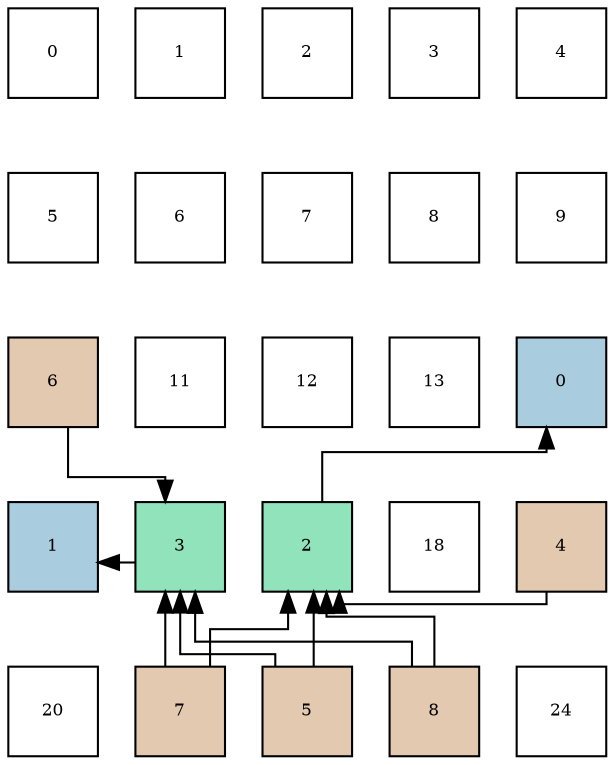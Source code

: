 digraph layout{
 rankdir=TB;
 splines=ortho;
 node [style=filled shape=square fixedsize=true width=0.6];
0[label="0", fontsize=8, fillcolor="#ffffff"];
1[label="1", fontsize=8, fillcolor="#ffffff"];
2[label="2", fontsize=8, fillcolor="#ffffff"];
3[label="3", fontsize=8, fillcolor="#ffffff"];
4[label="4", fontsize=8, fillcolor="#ffffff"];
5[label="5", fontsize=8, fillcolor="#ffffff"];
6[label="6", fontsize=8, fillcolor="#ffffff"];
7[label="7", fontsize=8, fillcolor="#ffffff"];
8[label="8", fontsize=8, fillcolor="#ffffff"];
9[label="9", fontsize=8, fillcolor="#ffffff"];
10[label="6", fontsize=8, fillcolor="#e3c9af"];
11[label="11", fontsize=8, fillcolor="#ffffff"];
12[label="12", fontsize=8, fillcolor="#ffffff"];
13[label="13", fontsize=8, fillcolor="#ffffff"];
14[label="0", fontsize=8, fillcolor="#a9ccde"];
15[label="1", fontsize=8, fillcolor="#a9ccde"];
16[label="3", fontsize=8, fillcolor="#91e3bb"];
17[label="2", fontsize=8, fillcolor="#91e3bb"];
18[label="18", fontsize=8, fillcolor="#ffffff"];
19[label="4", fontsize=8, fillcolor="#e3c9af"];
20[label="20", fontsize=8, fillcolor="#ffffff"];
21[label="7", fontsize=8, fillcolor="#e3c9af"];
22[label="5", fontsize=8, fillcolor="#e3c9af"];
23[label="8", fontsize=8, fillcolor="#e3c9af"];
24[label="24", fontsize=8, fillcolor="#ffffff"];
edge [constraint=false, style=vis];17 -> 14;
16 -> 15;
19 -> 17;
22 -> 17;
22 -> 16;
10 -> 16;
21 -> 17;
21 -> 16;
23 -> 17;
23 -> 16;
edge [constraint=true, style=invis];
0 -> 5 -> 10 -> 15 -> 20;
1 -> 6 -> 11 -> 16 -> 21;
2 -> 7 -> 12 -> 17 -> 22;
3 -> 8 -> 13 -> 18 -> 23;
4 -> 9 -> 14 -> 19 -> 24;
rank = same {0 -> 1 -> 2 -> 3 -> 4};
rank = same {5 -> 6 -> 7 -> 8 -> 9};
rank = same {10 -> 11 -> 12 -> 13 -> 14};
rank = same {15 -> 16 -> 17 -> 18 -> 19};
rank = same {20 -> 21 -> 22 -> 23 -> 24};
}